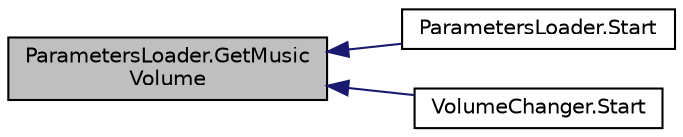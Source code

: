 digraph "ParametersLoader.GetMusicVolume"
{
  edge [fontname="Helvetica",fontsize="10",labelfontname="Helvetica",labelfontsize="10"];
  node [fontname="Helvetica",fontsize="10",shape=record];
  rankdir="LR";
  Node1 [label="ParametersLoader.GetMusic\lVolume",height=0.2,width=0.4,color="black", fillcolor="grey75", style="filled", fontcolor="black"];
  Node1 -> Node2 [dir="back",color="midnightblue",fontsize="10",style="solid",fontname="Helvetica"];
  Node2 [label="ParametersLoader.Start",height=0.2,width=0.4,color="black", fillcolor="white", style="filled",URL="$class_parameters_loader.html#a7150dc98b0bf3c29d6f0c2494314ab1f"];
  Node1 -> Node3 [dir="back",color="midnightblue",fontsize="10",style="solid",fontname="Helvetica"];
  Node3 [label="VolumeChanger.Start",height=0.2,width=0.4,color="black", fillcolor="white", style="filled",URL="$class_volume_changer.html#a81d7924b367866554520282ca2c238c4"];
}

